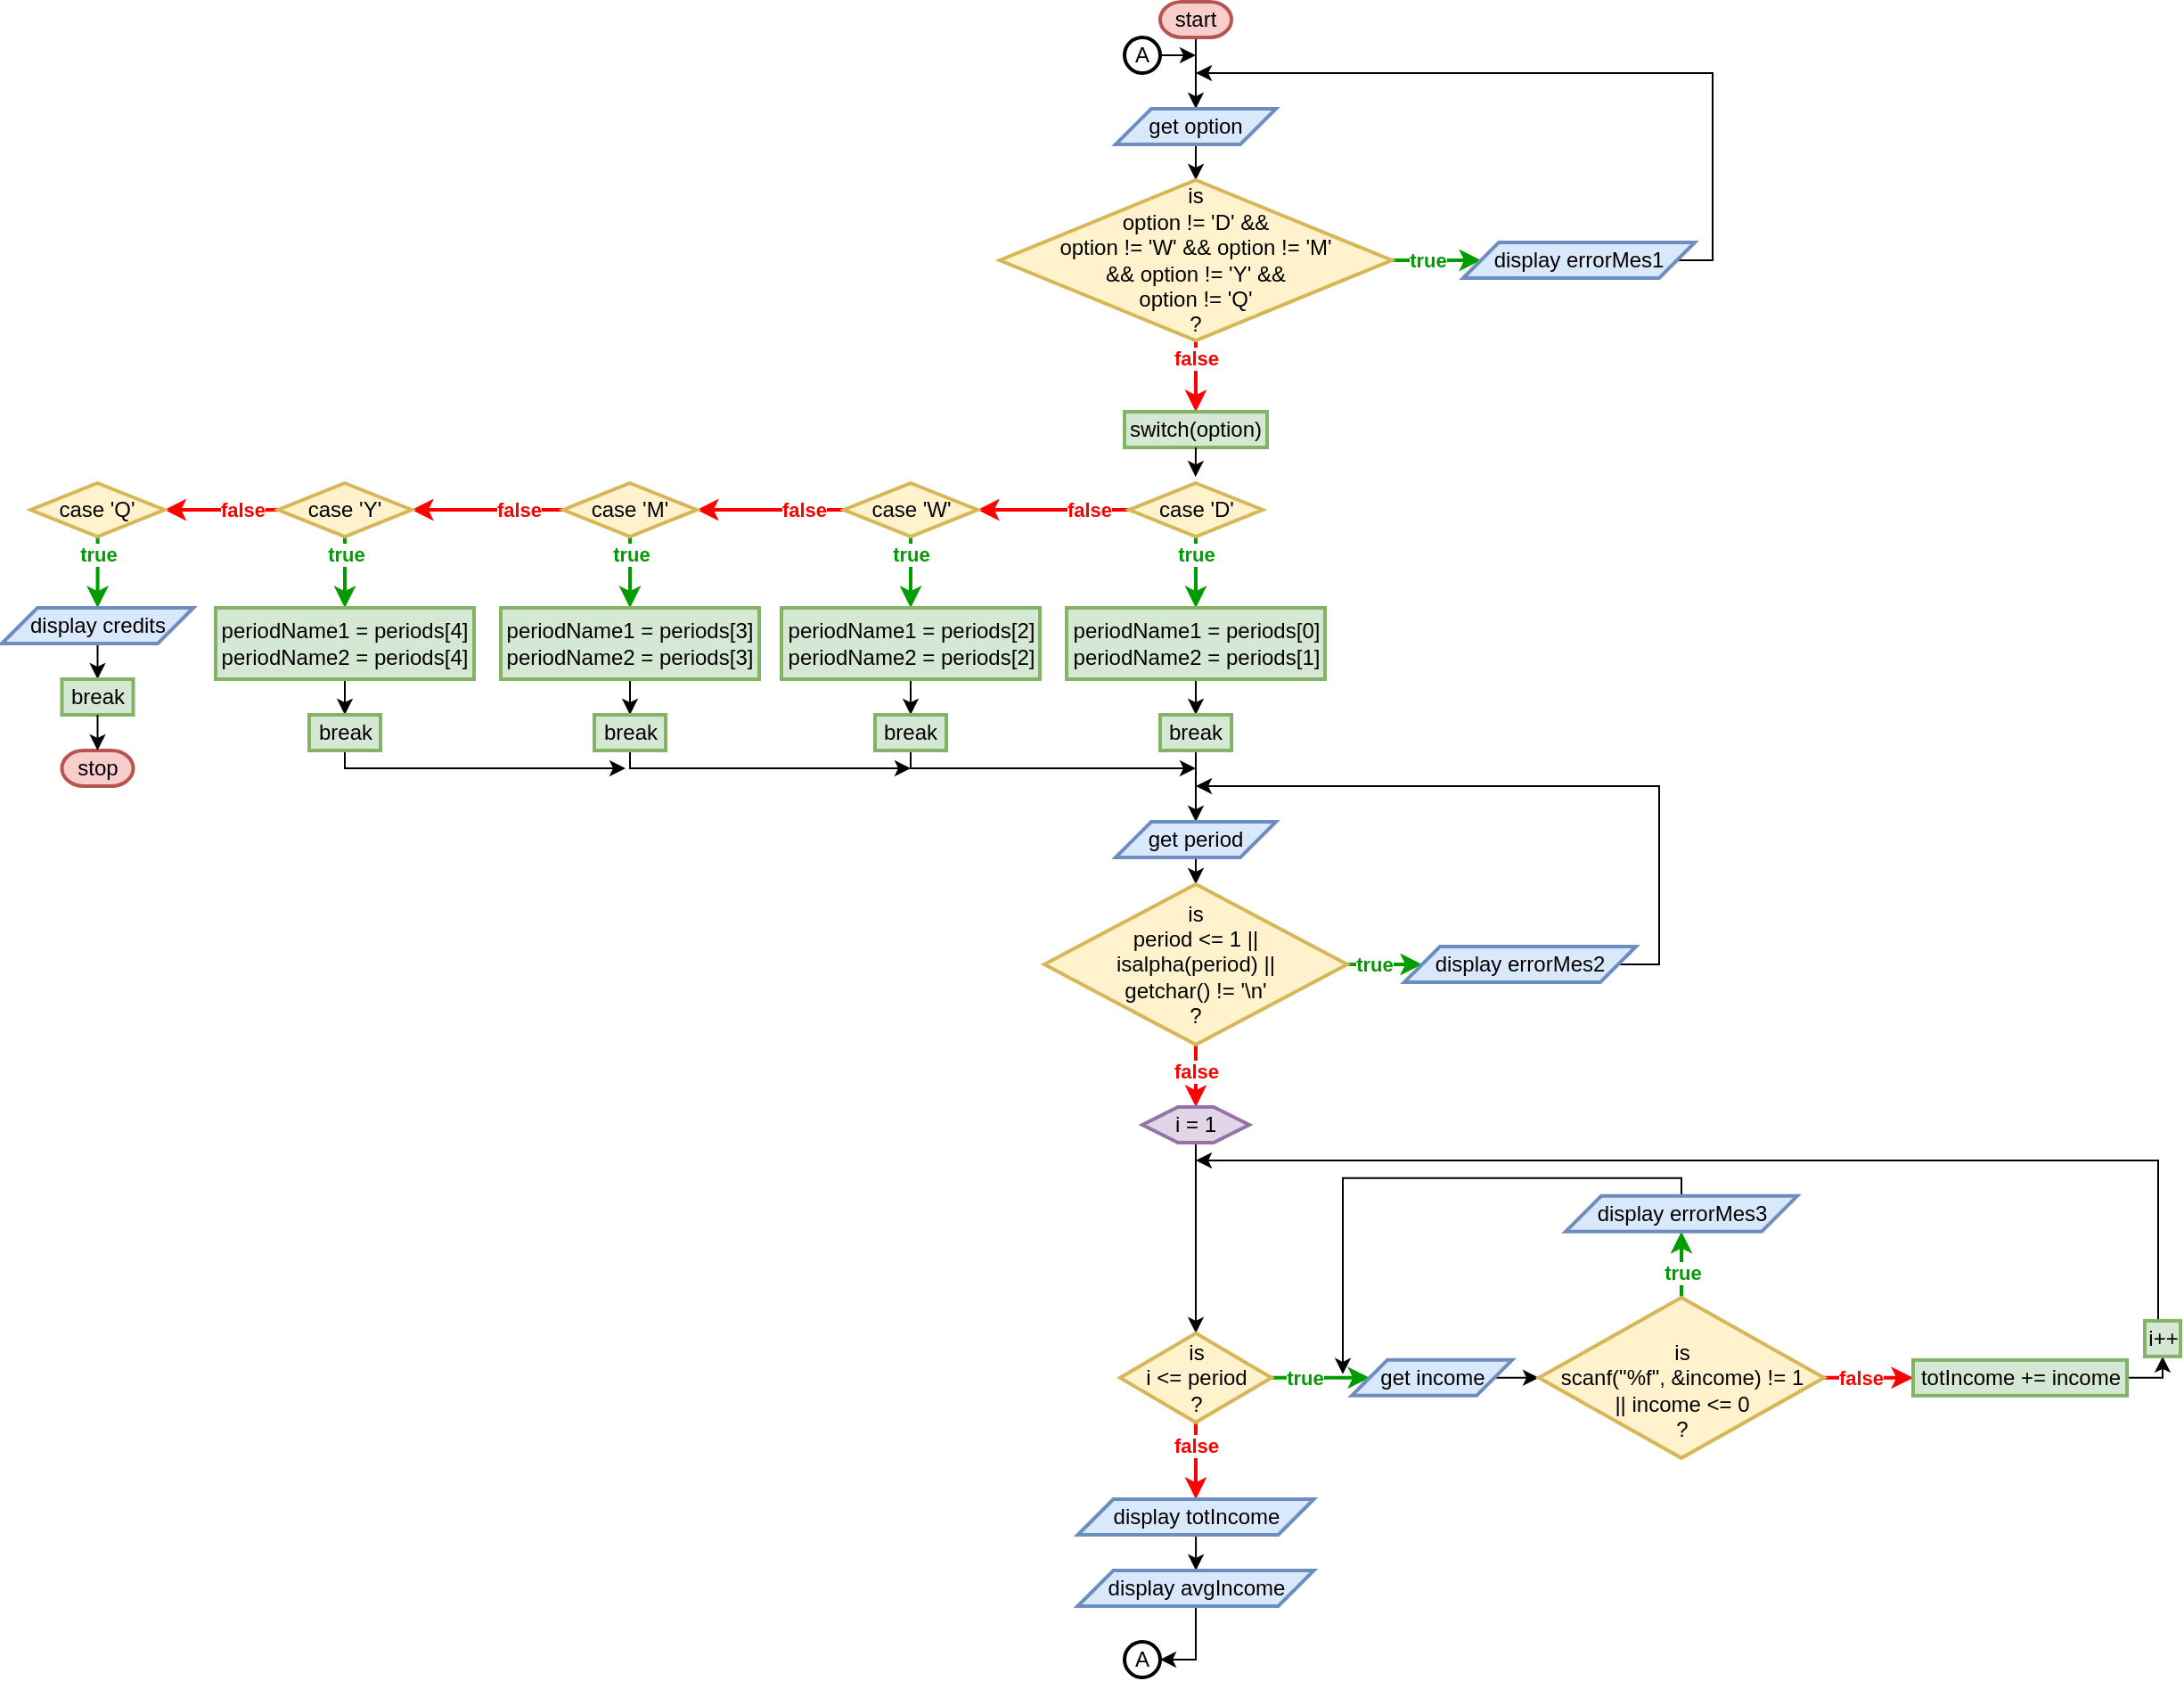 <mxfile version="22.1.7" type="device">
  <diagram id="C5RBs43oDa-KdzZeNtuy" name="Page-1">
    <mxGraphModel dx="3249" dy="942" grid="1" gridSize="10" guides="1" tooltips="1" connect="1" arrows="1" fold="1" page="1" pageScale="1" pageWidth="827" pageHeight="1169" math="0" shadow="0">
      <root>
        <mxCell id="WIyWlLk6GJQsqaUBKTNV-0" />
        <mxCell id="WIyWlLk6GJQsqaUBKTNV-1" parent="WIyWlLk6GJQsqaUBKTNV-0" />
        <mxCell id="bwwct-PBgF6Mu_VAMtFp-4" value="" style="edgeStyle=orthogonalEdgeStyle;rounded=0;orthogonalLoop=1;jettySize=auto;html=1;" parent="WIyWlLk6GJQsqaUBKTNV-1" source="bwwct-PBgF6Mu_VAMtFp-2" edge="1">
          <mxGeometry relative="1" as="geometry">
            <mxPoint y="280" as="targetPoint" />
          </mxGeometry>
        </mxCell>
        <mxCell id="bwwct-PBgF6Mu_VAMtFp-2" value="A" style="strokeWidth=2;html=1;shape=mxgraph.flowchart.start_2;whiteSpace=wrap;" parent="WIyWlLk6GJQsqaUBKTNV-1" vertex="1">
          <mxGeometry x="-40" y="270" width="20" height="20" as="geometry" />
        </mxCell>
        <mxCell id="bwwct-PBgF6Mu_VAMtFp-9" value="" style="edgeStyle=orthogonalEdgeStyle;rounded=0;orthogonalLoop=1;jettySize=auto;html=1;" parent="WIyWlLk6GJQsqaUBKTNV-1" source="bwwct-PBgF6Mu_VAMtFp-5" target="bwwct-PBgF6Mu_VAMtFp-8" edge="1">
          <mxGeometry relative="1" as="geometry" />
        </mxCell>
        <mxCell id="bwwct-PBgF6Mu_VAMtFp-5" value="start" style="strokeWidth=2;html=1;shape=mxgraph.flowchart.terminator;whiteSpace=wrap;fillColor=#f8cecc;strokeColor=#b85450;" parent="WIyWlLk6GJQsqaUBKTNV-1" vertex="1">
          <mxGeometry x="-20" y="250" width="40" height="20" as="geometry" />
        </mxCell>
        <mxCell id="bwwct-PBgF6Mu_VAMtFp-11" value="" style="edgeStyle=orthogonalEdgeStyle;rounded=0;orthogonalLoop=1;jettySize=auto;html=1;" parent="WIyWlLk6GJQsqaUBKTNV-1" source="bwwct-PBgF6Mu_VAMtFp-8" target="bwwct-PBgF6Mu_VAMtFp-10" edge="1">
          <mxGeometry relative="1" as="geometry" />
        </mxCell>
        <mxCell id="bwwct-PBgF6Mu_VAMtFp-8" value="get option" style="shape=parallelogram;perimeter=parallelogramPerimeter;whiteSpace=wrap;html=1;fixedSize=1;strokeWidth=2;fillColor=#dae8fc;strokeColor=#6c8ebf;" parent="WIyWlLk6GJQsqaUBKTNV-1" vertex="1">
          <mxGeometry x="-45" y="310" width="90" height="20" as="geometry" />
        </mxCell>
        <mxCell id="bwwct-PBgF6Mu_VAMtFp-13" value="&lt;font color=&quot;#009c00&quot;&gt;true&lt;/font&gt;" style="edgeStyle=orthogonalEdgeStyle;rounded=0;orthogonalLoop=1;jettySize=auto;html=1;fillColor=#d5e8d4;strokeColor=#009C00;strokeWidth=2;fontStyle=1" parent="WIyWlLk6GJQsqaUBKTNV-1" source="bwwct-PBgF6Mu_VAMtFp-10" target="bwwct-PBgF6Mu_VAMtFp-12" edge="1">
          <mxGeometry x="-0.2" relative="1" as="geometry">
            <mxPoint as="offset" />
          </mxGeometry>
        </mxCell>
        <mxCell id="bwwct-PBgF6Mu_VAMtFp-21" value="&lt;b&gt;&lt;font color=&quot;#ff0000&quot;&gt;false&lt;/font&gt;&lt;/b&gt;" style="edgeStyle=orthogonalEdgeStyle;rounded=0;orthogonalLoop=1;jettySize=auto;html=1;exitX=0.5;exitY=1;exitDx=0;exitDy=0;entryX=0.5;entryY=0;entryDx=0;entryDy=0;strokeColor=#FF0000;strokeWidth=2;" parent="WIyWlLk6GJQsqaUBKTNV-1" source="bwwct-PBgF6Mu_VAMtFp-10" target="bwwct-PBgF6Mu_VAMtFp-20" edge="1">
          <mxGeometry x="-0.5" relative="1" as="geometry">
            <mxPoint as="offset" />
          </mxGeometry>
        </mxCell>
        <mxCell id="bwwct-PBgF6Mu_VAMtFp-10" value="is&lt;br&gt;option != &#39;D&#39; &amp;amp;&amp;amp;&lt;br style=&quot;font-size: 11px;&quot;&gt;option != &#39;W&#39; &amp;amp;&amp;amp; option != &#39;M&#39;&lt;br&gt;&amp;amp;&amp;amp; option != &#39;Y&#39; &amp;amp;&amp;amp;&lt;br&gt;option != &#39;Q&#39;&lt;br&gt;?" style="rhombus;whiteSpace=wrap;html=1;strokeWidth=2;fillColor=#fff2cc;strokeColor=#d6b656;" parent="WIyWlLk6GJQsqaUBKTNV-1" vertex="1">
          <mxGeometry x="-110" y="350" width="220" height="90" as="geometry" />
        </mxCell>
        <mxCell id="bwwct-PBgF6Mu_VAMtFp-17" style="edgeStyle=orthogonalEdgeStyle;rounded=0;orthogonalLoop=1;jettySize=auto;html=1;exitX=1;exitY=0.5;exitDx=0;exitDy=0;" parent="WIyWlLk6GJQsqaUBKTNV-1" source="bwwct-PBgF6Mu_VAMtFp-12" edge="1">
          <mxGeometry relative="1" as="geometry">
            <mxPoint y="290" as="targetPoint" />
            <Array as="points">
              <mxPoint x="290" y="395" />
              <mxPoint x="290" y="290" />
            </Array>
          </mxGeometry>
        </mxCell>
        <mxCell id="bwwct-PBgF6Mu_VAMtFp-12" value="display errorMes1" style="shape=parallelogram;perimeter=parallelogramPerimeter;whiteSpace=wrap;html=1;fixedSize=1;strokeWidth=2;fillColor=#dae8fc;strokeColor=#6c8ebf;" parent="WIyWlLk6GJQsqaUBKTNV-1" vertex="1">
          <mxGeometry x="150" y="385" width="130" height="20" as="geometry" />
        </mxCell>
        <mxCell id="bwwct-PBgF6Mu_VAMtFp-20" value="switch(option)" style="whiteSpace=wrap;html=1;strokeWidth=2;fillColor=#d5e8d4;strokeColor=#82b366;" parent="WIyWlLk6GJQsqaUBKTNV-1" vertex="1">
          <mxGeometry x="-40" y="480" width="80" height="20" as="geometry" />
        </mxCell>
        <mxCell id="bwwct-PBgF6Mu_VAMtFp-61" value="&lt;b&gt;&lt;font color=&quot;#009c00&quot;&gt;true&lt;/font&gt;&lt;/b&gt;" style="edgeStyle=orthogonalEdgeStyle;rounded=0;orthogonalLoop=1;jettySize=auto;html=1;exitX=0.5;exitY=1;exitDx=0;exitDy=0;entryX=0.5;entryY=0;entryDx=0;entryDy=0;strokeWidth=2;strokeColor=#009C00;" parent="WIyWlLk6GJQsqaUBKTNV-1" source="bwwct-PBgF6Mu_VAMtFp-22" target="bwwct-PBgF6Mu_VAMtFp-24" edge="1">
          <mxGeometry x="-0.5" relative="1" as="geometry">
            <mxPoint as="offset" />
          </mxGeometry>
        </mxCell>
        <mxCell id="bwwct-PBgF6Mu_VAMtFp-62" value="&lt;b&gt;&lt;font color=&quot;#ff0000&quot;&gt;false&lt;/font&gt;&lt;/b&gt;" style="edgeStyle=orthogonalEdgeStyle;rounded=0;orthogonalLoop=1;jettySize=auto;html=1;exitX=0;exitY=0.5;exitDx=0;exitDy=0;entryX=1;entryY=0.5;entryDx=0;entryDy=0;strokeWidth=2;strokeColor=#FF0000;" parent="WIyWlLk6GJQsqaUBKTNV-1" source="bwwct-PBgF6Mu_VAMtFp-22" target="bwwct-PBgF6Mu_VAMtFp-53" edge="1">
          <mxGeometry x="-0.471" relative="1" as="geometry">
            <mxPoint as="offset" />
          </mxGeometry>
        </mxCell>
        <mxCell id="bwwct-PBgF6Mu_VAMtFp-22" value="case &#39;D&#39;" style="rhombus;whiteSpace=wrap;html=1;strokeWidth=2;fillColor=#fff2cc;strokeColor=#d6b656;" parent="WIyWlLk6GJQsqaUBKTNV-1" vertex="1">
          <mxGeometry x="-37.5" y="520" width="75" height="30" as="geometry" />
        </mxCell>
        <mxCell id="bwwct-PBgF6Mu_VAMtFp-29" value="" style="edgeStyle=orthogonalEdgeStyle;rounded=0;orthogonalLoop=1;jettySize=auto;html=1;" parent="WIyWlLk6GJQsqaUBKTNV-1" source="bwwct-PBgF6Mu_VAMtFp-24" target="bwwct-PBgF6Mu_VAMtFp-28" edge="1">
          <mxGeometry relative="1" as="geometry" />
        </mxCell>
        <mxCell id="bwwct-PBgF6Mu_VAMtFp-24" value="periodName1 = periods[0]&lt;br&gt;periodName2 = periods[1]" style="whiteSpace=wrap;html=1;strokeWidth=2;fillColor=#d5e8d4;strokeColor=#82b366;" parent="WIyWlLk6GJQsqaUBKTNV-1" vertex="1">
          <mxGeometry x="-72.5" y="590" width="145" height="40" as="geometry" />
        </mxCell>
        <mxCell id="bwwct-PBgF6Mu_VAMtFp-135" style="edgeStyle=orthogonalEdgeStyle;rounded=0;orthogonalLoop=1;jettySize=auto;html=1;exitX=0.5;exitY=1;exitDx=0;exitDy=0;entryX=0.5;entryY=0;entryDx=0;entryDy=0;" parent="WIyWlLk6GJQsqaUBKTNV-1" source="bwwct-PBgF6Mu_VAMtFp-28" target="bJJAs-qii2yfyXWlFx9c-7" edge="1">
          <mxGeometry relative="1" as="geometry">
            <mxPoint y="870" as="targetPoint" />
          </mxGeometry>
        </mxCell>
        <mxCell id="bwwct-PBgF6Mu_VAMtFp-28" value="break" style="whiteSpace=wrap;html=1;strokeWidth=2;fillColor=#d5e8d4;strokeColor=#82b366;" parent="WIyWlLk6GJQsqaUBKTNV-1" vertex="1">
          <mxGeometry x="-20" y="650" width="40" height="20" as="geometry" />
        </mxCell>
        <mxCell id="bwwct-PBgF6Mu_VAMtFp-63" value="&lt;b&gt;&lt;font color=&quot;#009c00&quot;&gt;true&lt;/font&gt;&lt;/b&gt;" style="edgeStyle=orthogonalEdgeStyle;rounded=0;orthogonalLoop=1;jettySize=auto;html=1;exitX=0.5;exitY=1;exitDx=0;exitDy=0;entryX=0.5;entryY=0;entryDx=0;entryDy=0;strokeWidth=2;strokeColor=#009C00;" parent="WIyWlLk6GJQsqaUBKTNV-1" source="bwwct-PBgF6Mu_VAMtFp-53" target="bwwct-PBgF6Mu_VAMtFp-56" edge="1">
          <mxGeometry x="-0.5" relative="1" as="geometry">
            <mxPoint as="offset" />
          </mxGeometry>
        </mxCell>
        <mxCell id="bwwct-PBgF6Mu_VAMtFp-80" value="&lt;b&gt;&lt;font color=&quot;#ff0000&quot;&gt;false&lt;/font&gt;&lt;/b&gt;" style="edgeStyle=orthogonalEdgeStyle;rounded=0;orthogonalLoop=1;jettySize=auto;html=1;exitX=0;exitY=0.5;exitDx=0;exitDy=0;entryX=1;entryY=0.5;entryDx=0;entryDy=0;strokeWidth=2;strokeColor=#FF0000;" parent="WIyWlLk6GJQsqaUBKTNV-1" source="bwwct-PBgF6Mu_VAMtFp-53" target="bwwct-PBgF6Mu_VAMtFp-66" edge="1">
          <mxGeometry x="-0.455" relative="1" as="geometry">
            <mxPoint as="offset" />
          </mxGeometry>
        </mxCell>
        <mxCell id="bwwct-PBgF6Mu_VAMtFp-53" value="case &#39;W&#39;" style="rhombus;whiteSpace=wrap;html=1;strokeWidth=2;fillColor=#fff2cc;strokeColor=#d6b656;" parent="WIyWlLk6GJQsqaUBKTNV-1" vertex="1">
          <mxGeometry x="-197.5" y="520" width="75" height="30" as="geometry" />
        </mxCell>
        <mxCell id="bwwct-PBgF6Mu_VAMtFp-64" style="edgeStyle=orthogonalEdgeStyle;rounded=0;orthogonalLoop=1;jettySize=auto;html=1;exitX=0.5;exitY=1;exitDx=0;exitDy=0;entryX=0.5;entryY=0;entryDx=0;entryDy=0;" parent="WIyWlLk6GJQsqaUBKTNV-1" source="bwwct-PBgF6Mu_VAMtFp-56" target="bwwct-PBgF6Mu_VAMtFp-59" edge="1">
          <mxGeometry relative="1" as="geometry" />
        </mxCell>
        <mxCell id="bwwct-PBgF6Mu_VAMtFp-56" value="periodName1 = periods[2]&lt;br style=&quot;border-color: var(--border-color);&quot;&gt;periodName2 = periods[2]" style="whiteSpace=wrap;html=1;strokeWidth=2;fillColor=#d5e8d4;strokeColor=#82b366;" parent="WIyWlLk6GJQsqaUBKTNV-1" vertex="1">
          <mxGeometry x="-232.5" y="590" width="145" height="40" as="geometry" />
        </mxCell>
        <mxCell id="bwwct-PBgF6Mu_VAMtFp-87" style="edgeStyle=orthogonalEdgeStyle;rounded=0;orthogonalLoop=1;jettySize=auto;html=1;exitX=0.5;exitY=1;exitDx=0;exitDy=0;" parent="WIyWlLk6GJQsqaUBKTNV-1" source="bwwct-PBgF6Mu_VAMtFp-59" edge="1">
          <mxGeometry relative="1" as="geometry">
            <mxPoint y="680" as="targetPoint" />
            <Array as="points">
              <mxPoint x="-160" y="680" />
            </Array>
          </mxGeometry>
        </mxCell>
        <mxCell id="bwwct-PBgF6Mu_VAMtFp-59" value="break" style="whiteSpace=wrap;html=1;strokeWidth=2;fillColor=#d5e8d4;strokeColor=#82b366;" parent="WIyWlLk6GJQsqaUBKTNV-1" vertex="1">
          <mxGeometry x="-180" y="650" width="40" height="20" as="geometry" />
        </mxCell>
        <mxCell id="bwwct-PBgF6Mu_VAMtFp-65" value="&lt;b&gt;&lt;font color=&quot;#009c00&quot;&gt;true&lt;/font&gt;&lt;/b&gt;" style="edgeStyle=orthogonalEdgeStyle;rounded=0;orthogonalLoop=1;jettySize=auto;html=1;exitX=0.5;exitY=1;exitDx=0;exitDy=0;entryX=0.5;entryY=0;entryDx=0;entryDy=0;strokeWidth=2;strokeColor=#009C00;" parent="WIyWlLk6GJQsqaUBKTNV-1" source="bwwct-PBgF6Mu_VAMtFp-66" target="bwwct-PBgF6Mu_VAMtFp-68" edge="1">
          <mxGeometry x="-0.5" relative="1" as="geometry">
            <mxPoint as="offset" />
          </mxGeometry>
        </mxCell>
        <mxCell id="bwwct-PBgF6Mu_VAMtFp-81" value="&lt;b&gt;&lt;font color=&quot;#ff0000&quot;&gt;false&lt;/font&gt;&lt;/b&gt;" style="edgeStyle=orthogonalEdgeStyle;rounded=0;orthogonalLoop=1;jettySize=auto;html=1;exitX=0;exitY=0.5;exitDx=0;exitDy=0;entryX=1;entryY=0.5;entryDx=0;entryDy=0;strokeWidth=2;strokeColor=#FF0000;" parent="WIyWlLk6GJQsqaUBKTNV-1" source="bwwct-PBgF6Mu_VAMtFp-66" target="bwwct-PBgF6Mu_VAMtFp-71" edge="1">
          <mxGeometry x="-0.412" relative="1" as="geometry">
            <mxPoint as="offset" />
          </mxGeometry>
        </mxCell>
        <mxCell id="bwwct-PBgF6Mu_VAMtFp-66" value="case &#39;M&#39;" style="rhombus;whiteSpace=wrap;html=1;strokeWidth=2;fillColor=#fff2cc;strokeColor=#d6b656;" parent="WIyWlLk6GJQsqaUBKTNV-1" vertex="1">
          <mxGeometry x="-355" y="520" width="75" height="30" as="geometry" />
        </mxCell>
        <mxCell id="bwwct-PBgF6Mu_VAMtFp-67" style="edgeStyle=orthogonalEdgeStyle;rounded=0;orthogonalLoop=1;jettySize=auto;html=1;exitX=0.5;exitY=1;exitDx=0;exitDy=0;entryX=0.5;entryY=0;entryDx=0;entryDy=0;" parent="WIyWlLk6GJQsqaUBKTNV-1" source="bwwct-PBgF6Mu_VAMtFp-68" target="bwwct-PBgF6Mu_VAMtFp-69" edge="1">
          <mxGeometry relative="1" as="geometry" />
        </mxCell>
        <mxCell id="bwwct-PBgF6Mu_VAMtFp-68" value="periodName1 = periods[3]&lt;br style=&quot;border-color: var(--border-color);&quot;&gt;periodName2 = periods[3]" style="whiteSpace=wrap;html=1;strokeWidth=2;fillColor=#d5e8d4;strokeColor=#82b366;" parent="WIyWlLk6GJQsqaUBKTNV-1" vertex="1">
          <mxGeometry x="-390" y="590" width="145" height="40" as="geometry" />
        </mxCell>
        <mxCell id="bwwct-PBgF6Mu_VAMtFp-88" style="edgeStyle=orthogonalEdgeStyle;rounded=0;orthogonalLoop=1;jettySize=auto;html=1;exitX=0.5;exitY=1;exitDx=0;exitDy=0;" parent="WIyWlLk6GJQsqaUBKTNV-1" source="bwwct-PBgF6Mu_VAMtFp-69" edge="1">
          <mxGeometry relative="1" as="geometry">
            <mxPoint x="-160" y="680" as="targetPoint" />
            <Array as="points">
              <mxPoint x="-317" y="680" />
            </Array>
          </mxGeometry>
        </mxCell>
        <mxCell id="bwwct-PBgF6Mu_VAMtFp-69" value="break" style="whiteSpace=wrap;html=1;strokeWidth=2;fillColor=#d5e8d4;strokeColor=#82b366;" parent="WIyWlLk6GJQsqaUBKTNV-1" vertex="1">
          <mxGeometry x="-337.5" y="650" width="40" height="20" as="geometry" />
        </mxCell>
        <mxCell id="bwwct-PBgF6Mu_VAMtFp-70" value="&lt;b&gt;&lt;font color=&quot;#009c00&quot;&gt;true&lt;/font&gt;&lt;/b&gt;" style="edgeStyle=orthogonalEdgeStyle;rounded=0;orthogonalLoop=1;jettySize=auto;html=1;exitX=0.5;exitY=1;exitDx=0;exitDy=0;entryX=0.5;entryY=0;entryDx=0;entryDy=0;strokeWidth=2;strokeColor=#009C00;" parent="WIyWlLk6GJQsqaUBKTNV-1" source="bwwct-PBgF6Mu_VAMtFp-71" target="bwwct-PBgF6Mu_VAMtFp-73" edge="1">
          <mxGeometry x="-0.5" relative="1" as="geometry">
            <mxPoint as="offset" />
          </mxGeometry>
        </mxCell>
        <mxCell id="bwwct-PBgF6Mu_VAMtFp-82" value="&lt;b&gt;&lt;font color=&quot;#ff0000&quot;&gt;false&lt;/font&gt;&lt;/b&gt;" style="edgeStyle=orthogonalEdgeStyle;rounded=0;orthogonalLoop=1;jettySize=auto;html=1;exitX=0;exitY=0.5;exitDx=0;exitDy=0;entryX=1;entryY=0.5;entryDx=0;entryDy=0;strokeWidth=2;strokeColor=#FF0000;" parent="WIyWlLk6GJQsqaUBKTNV-1" source="bwwct-PBgF6Mu_VAMtFp-71" target="bwwct-PBgF6Mu_VAMtFp-76" edge="1">
          <mxGeometry x="-0.375" relative="1" as="geometry">
            <mxPoint as="offset" />
          </mxGeometry>
        </mxCell>
        <mxCell id="bwwct-PBgF6Mu_VAMtFp-71" value="case &#39;Y&#39;" style="rhombus;whiteSpace=wrap;html=1;strokeWidth=2;fillColor=#fff2cc;strokeColor=#d6b656;" parent="WIyWlLk6GJQsqaUBKTNV-1" vertex="1">
          <mxGeometry x="-515" y="520" width="75" height="30" as="geometry" />
        </mxCell>
        <mxCell id="bwwct-PBgF6Mu_VAMtFp-72" style="edgeStyle=orthogonalEdgeStyle;rounded=0;orthogonalLoop=1;jettySize=auto;html=1;exitX=0.5;exitY=1;exitDx=0;exitDy=0;entryX=0.5;entryY=0;entryDx=0;entryDy=0;" parent="WIyWlLk6GJQsqaUBKTNV-1" source="bwwct-PBgF6Mu_VAMtFp-73" target="bwwct-PBgF6Mu_VAMtFp-74" edge="1">
          <mxGeometry relative="1" as="geometry" />
        </mxCell>
        <mxCell id="bwwct-PBgF6Mu_VAMtFp-73" value="periodName1 = periods[4]&lt;br style=&quot;border-color: var(--border-color);&quot;&gt;periodName2 = periods[4]" style="whiteSpace=wrap;html=1;strokeWidth=2;fillColor=#d5e8d4;strokeColor=#82b366;" parent="WIyWlLk6GJQsqaUBKTNV-1" vertex="1">
          <mxGeometry x="-550" y="590" width="145" height="40" as="geometry" />
        </mxCell>
        <mxCell id="bwwct-PBgF6Mu_VAMtFp-89" style="edgeStyle=orthogonalEdgeStyle;rounded=0;orthogonalLoop=1;jettySize=auto;html=1;exitX=0.5;exitY=1;exitDx=0;exitDy=0;" parent="WIyWlLk6GJQsqaUBKTNV-1" source="bwwct-PBgF6Mu_VAMtFp-74" edge="1">
          <mxGeometry relative="1" as="geometry">
            <mxPoint x="-320" y="680" as="targetPoint" />
            <Array as="points">
              <mxPoint x="-477" y="680" />
            </Array>
          </mxGeometry>
        </mxCell>
        <mxCell id="bwwct-PBgF6Mu_VAMtFp-74" value="break" style="whiteSpace=wrap;html=1;strokeWidth=2;fillColor=#d5e8d4;strokeColor=#82b366;" parent="WIyWlLk6GJQsqaUBKTNV-1" vertex="1">
          <mxGeometry x="-497.5" y="650" width="40" height="20" as="geometry" />
        </mxCell>
        <mxCell id="bwwct-PBgF6Mu_VAMtFp-93" value="&lt;b&gt;&lt;font color=&quot;#009c00&quot;&gt;true&lt;/font&gt;&lt;/b&gt;" style="edgeStyle=orthogonalEdgeStyle;rounded=0;orthogonalLoop=1;jettySize=auto;html=1;strokeWidth=2;strokeColor=#009C00;" parent="WIyWlLk6GJQsqaUBKTNV-1" source="bwwct-PBgF6Mu_VAMtFp-76" target="bwwct-PBgF6Mu_VAMtFp-92" edge="1">
          <mxGeometry x="-0.5" relative="1" as="geometry">
            <mxPoint as="offset" />
          </mxGeometry>
        </mxCell>
        <mxCell id="bwwct-PBgF6Mu_VAMtFp-76" value="case &#39;Q&#39;" style="rhombus;whiteSpace=wrap;html=1;strokeWidth=2;fillColor=#fff2cc;strokeColor=#d6b656;" parent="WIyWlLk6GJQsqaUBKTNV-1" vertex="1">
          <mxGeometry x="-653.75" y="520" width="75" height="30" as="geometry" />
        </mxCell>
        <mxCell id="bwwct-PBgF6Mu_VAMtFp-136" style="edgeStyle=orthogonalEdgeStyle;rounded=0;orthogonalLoop=1;jettySize=auto;html=1;exitX=0.5;exitY=1;exitDx=0;exitDy=0;entryX=0.5;entryY=0;entryDx=0;entryDy=0;" parent="WIyWlLk6GJQsqaUBKTNV-1" source="bJJAs-qii2yfyXWlFx9c-7" target="bwwct-PBgF6Mu_VAMtFp-98" edge="1">
          <mxGeometry relative="1" as="geometry">
            <mxPoint x="5" y="760" as="sourcePoint" />
          </mxGeometry>
        </mxCell>
        <mxCell id="bwwct-PBgF6Mu_VAMtFp-95" value="" style="edgeStyle=orthogonalEdgeStyle;rounded=0;orthogonalLoop=1;jettySize=auto;html=1;" parent="WIyWlLk6GJQsqaUBKTNV-1" source="bwwct-PBgF6Mu_VAMtFp-92" target="bwwct-PBgF6Mu_VAMtFp-94" edge="1">
          <mxGeometry relative="1" as="geometry" />
        </mxCell>
        <mxCell id="bwwct-PBgF6Mu_VAMtFp-92" value="display credits" style="shape=parallelogram;perimeter=parallelogramPerimeter;whiteSpace=wrap;html=1;fixedSize=1;strokeWidth=2;fillColor=#dae8fc;strokeColor=#6c8ebf;" parent="WIyWlLk6GJQsqaUBKTNV-1" vertex="1">
          <mxGeometry x="-670" y="590" width="107.5" height="20" as="geometry" />
        </mxCell>
        <mxCell id="bwwct-PBgF6Mu_VAMtFp-94" value="break" style="whiteSpace=wrap;html=1;strokeWidth=2;fillColor=#d5e8d4;strokeColor=#82b366;" parent="WIyWlLk6GJQsqaUBKTNV-1" vertex="1">
          <mxGeometry x="-636.25" y="630" width="40" height="20" as="geometry" />
        </mxCell>
        <mxCell id="bwwct-PBgF6Mu_VAMtFp-96" value="stop" style="strokeWidth=2;html=1;shape=mxgraph.flowchart.terminator;whiteSpace=wrap;fillColor=#f8cecc;strokeColor=#b85450;" parent="WIyWlLk6GJQsqaUBKTNV-1" vertex="1">
          <mxGeometry x="-636.25" y="670" width="40" height="20" as="geometry" />
        </mxCell>
        <mxCell id="bwwct-PBgF6Mu_VAMtFp-138" value="&lt;font color=&quot;#009c00&quot;&gt;&lt;b&gt;true&lt;/b&gt;&lt;/font&gt;" style="edgeStyle=orthogonalEdgeStyle;rounded=0;orthogonalLoop=1;jettySize=auto;html=1;exitX=1;exitY=0.5;exitDx=0;exitDy=0;entryX=0;entryY=0.5;entryDx=0;entryDy=0;strokeWidth=2;strokeColor=#009C00;" parent="WIyWlLk6GJQsqaUBKTNV-1" source="bwwct-PBgF6Mu_VAMtFp-98" target="bwwct-PBgF6Mu_VAMtFp-100" edge="1">
          <mxGeometry x="-0.13" relative="1" as="geometry">
            <mxPoint as="offset" />
          </mxGeometry>
        </mxCell>
        <mxCell id="bwwct-PBgF6Mu_VAMtFp-140" value="&lt;b&gt;&lt;font color=&quot;#ff0000&quot;&gt;false&lt;/font&gt;&lt;/b&gt;" style="edgeStyle=orthogonalEdgeStyle;rounded=0;orthogonalLoop=1;jettySize=auto;html=1;exitX=0.5;exitY=1;exitDx=0;exitDy=0;entryX=0.5;entryY=0;entryDx=0;entryDy=0;strokeWidth=2;strokeColor=#FF0000;" parent="WIyWlLk6GJQsqaUBKTNV-1" source="bwwct-PBgF6Mu_VAMtFp-98" target="bwwct-PBgF6Mu_VAMtFp-103" edge="1">
          <mxGeometry x="-0.143" relative="1" as="geometry">
            <mxPoint as="offset" />
          </mxGeometry>
        </mxCell>
        <mxCell id="bwwct-PBgF6Mu_VAMtFp-98" value="is&lt;br&gt;period &amp;lt;= 1 || &lt;br&gt;isalpha(period) ||&lt;br&gt;getchar() != &#39;\n&#39;&lt;br&gt;?" style="rhombus;whiteSpace=wrap;html=1;strokeWidth=2;fillColor=#fff2cc;strokeColor=#d6b656;" parent="WIyWlLk6GJQsqaUBKTNV-1" vertex="1">
          <mxGeometry x="-85" y="745" width="170" height="90" as="geometry" />
        </mxCell>
        <mxCell id="bwwct-PBgF6Mu_VAMtFp-139" style="edgeStyle=orthogonalEdgeStyle;rounded=0;orthogonalLoop=1;jettySize=auto;html=1;exitX=1;exitY=0.5;exitDx=0;exitDy=0;" parent="WIyWlLk6GJQsqaUBKTNV-1" source="bwwct-PBgF6Mu_VAMtFp-100" edge="1">
          <mxGeometry relative="1" as="geometry">
            <mxPoint y="690" as="targetPoint" />
            <Array as="points">
              <mxPoint x="260" y="790" />
              <mxPoint x="260" y="690" />
            </Array>
          </mxGeometry>
        </mxCell>
        <mxCell id="bwwct-PBgF6Mu_VAMtFp-100" value="display errorMes2" style="shape=parallelogram;perimeter=parallelogramPerimeter;whiteSpace=wrap;html=1;fixedSize=1;strokeWidth=2;fillColor=#dae8fc;strokeColor=#6c8ebf;" parent="WIyWlLk6GJQsqaUBKTNV-1" vertex="1">
          <mxGeometry x="117" y="780" width="130" height="20" as="geometry" />
        </mxCell>
        <mxCell id="bwwct-PBgF6Mu_VAMtFp-106" value="" style="edgeStyle=orthogonalEdgeStyle;rounded=0;orthogonalLoop=1;jettySize=auto;html=1;entryX=0.5;entryY=0;entryDx=0;entryDy=0;exitX=0.5;exitY=1;exitDx=0;exitDy=0;" parent="WIyWlLk6GJQsqaUBKTNV-1" source="bwwct-PBgF6Mu_VAMtFp-103" target="bwwct-PBgF6Mu_VAMtFp-105" edge="1">
          <mxGeometry relative="1" as="geometry">
            <mxPoint x="190" y="1262" as="targetPoint" />
          </mxGeometry>
        </mxCell>
        <mxCell id="bwwct-PBgF6Mu_VAMtFp-103" value="i = 1" style="shape=hexagon;perimeter=hexagonPerimeter2;whiteSpace=wrap;html=1;fixedSize=1;strokeWidth=2;fillColor=#e1d5e7;strokeColor=#9673a6;" parent="WIyWlLk6GJQsqaUBKTNV-1" vertex="1">
          <mxGeometry x="-30" y="870" width="60" height="20" as="geometry" />
        </mxCell>
        <mxCell id="bwwct-PBgF6Mu_VAMtFp-126" value="&lt;b&gt;&lt;font color=&quot;#ff0000&quot;&gt;false&lt;/font&gt;&lt;/b&gt;" style="edgeStyle=orthogonalEdgeStyle;rounded=0;orthogonalLoop=1;jettySize=auto;html=1;strokeWidth=2;strokeColor=#FF0000;entryX=0.5;entryY=0;entryDx=0;entryDy=0;" parent="WIyWlLk6GJQsqaUBKTNV-1" source="bwwct-PBgF6Mu_VAMtFp-105" target="bwwct-PBgF6Mu_VAMtFp-125" edge="1">
          <mxGeometry x="-0.393" relative="1" as="geometry">
            <mxPoint x="2.5" y="1091.92" as="targetPoint" />
            <mxPoint as="offset" />
          </mxGeometry>
        </mxCell>
        <mxCell id="bwwct-PBgF6Mu_VAMtFp-153" value="&lt;b&gt;&lt;font color=&quot;#009c00&quot;&gt;true&lt;/font&gt;&lt;/b&gt;" style="edgeStyle=orthogonalEdgeStyle;rounded=0;orthogonalLoop=1;jettySize=auto;html=1;exitX=1;exitY=0.5;exitDx=0;exitDy=0;entryX=0;entryY=0.5;entryDx=0;entryDy=0;strokeWidth=2;strokeColor=#009C00;" parent="WIyWlLk6GJQsqaUBKTNV-1" source="bwwct-PBgF6Mu_VAMtFp-105" target="bJJAs-qii2yfyXWlFx9c-10" edge="1">
          <mxGeometry x="-0.333" relative="1" as="geometry">
            <mxPoint x="129.5" y="1021.92" as="targetPoint" />
            <mxPoint as="offset" />
          </mxGeometry>
        </mxCell>
        <mxCell id="bwwct-PBgF6Mu_VAMtFp-105" value="is&lt;br&gt;i &amp;lt;= period&lt;br&gt;?" style="rhombus;whiteSpace=wrap;html=1;strokeWidth=2;fillColor=#fff2cc;strokeColor=#d6b656;" parent="WIyWlLk6GJQsqaUBKTNV-1" vertex="1">
          <mxGeometry x="-42.5" y="996.92" width="85" height="50" as="geometry" />
        </mxCell>
        <mxCell id="bwwct-PBgF6Mu_VAMtFp-154" style="edgeStyle=orthogonalEdgeStyle;rounded=0;orthogonalLoop=1;jettySize=auto;html=1;exitX=1;exitY=0.5;exitDx=0;exitDy=0;entryX=0;entryY=0.5;entryDx=0;entryDy=0;" parent="WIyWlLk6GJQsqaUBKTNV-1" source="bJJAs-qii2yfyXWlFx9c-10" target="bwwct-PBgF6Mu_VAMtFp-113" edge="1">
          <mxGeometry relative="1" as="geometry">
            <mxPoint x="249.5" y="1021.92" as="sourcePoint" />
          </mxGeometry>
        </mxCell>
        <mxCell id="bwwct-PBgF6Mu_VAMtFp-155" value="&lt;b&gt;&lt;font color=&quot;#009c00&quot;&gt;true&lt;/font&gt;&lt;/b&gt;" style="edgeStyle=orthogonalEdgeStyle;rounded=0;orthogonalLoop=1;jettySize=auto;html=1;exitX=0.5;exitY=0;exitDx=0;exitDy=0;entryX=0.5;entryY=1;entryDx=0;entryDy=0;strokeWidth=2;strokeColor=#009C00;" parent="WIyWlLk6GJQsqaUBKTNV-1" source="bwwct-PBgF6Mu_VAMtFp-113" target="bwwct-PBgF6Mu_VAMtFp-115" edge="1">
          <mxGeometry x="-0.277" relative="1" as="geometry">
            <mxPoint as="offset" />
          </mxGeometry>
        </mxCell>
        <mxCell id="bwwct-PBgF6Mu_VAMtFp-157" value="&lt;b&gt;&lt;font color=&quot;#ff0000&quot;&gt;false&lt;/font&gt;&lt;/b&gt;" style="edgeStyle=orthogonalEdgeStyle;rounded=0;orthogonalLoop=1;jettySize=auto;html=1;exitX=1;exitY=0.5;exitDx=0;exitDy=0;entryX=0;entryY=0.5;entryDx=0;entryDy=0;strokeWidth=2;strokeColor=#FF0000;" parent="WIyWlLk6GJQsqaUBKTNV-1" source="bwwct-PBgF6Mu_VAMtFp-113" target="bwwct-PBgF6Mu_VAMtFp-118" edge="1">
          <mxGeometry x="-0.2" relative="1" as="geometry">
            <mxPoint as="offset" />
          </mxGeometry>
        </mxCell>
        <mxCell id="bwwct-PBgF6Mu_VAMtFp-113" value="&lt;br&gt;is&lt;br&gt;scanf(&quot;%f&quot;, &amp;amp;income) != 1&lt;br&gt;|| income &amp;lt;= 0&lt;br&gt;?" style="rhombus;whiteSpace=wrap;html=1;strokeWidth=2;fillColor=#fff2cc;strokeColor=#d6b656;" parent="WIyWlLk6GJQsqaUBKTNV-1" vertex="1">
          <mxGeometry x="192.5" y="976.92" width="160" height="90" as="geometry" />
        </mxCell>
        <mxCell id="bwwct-PBgF6Mu_VAMtFp-156" style="edgeStyle=orthogonalEdgeStyle;rounded=0;orthogonalLoop=1;jettySize=auto;html=1;exitX=0.5;exitY=0;exitDx=0;exitDy=0;" parent="WIyWlLk6GJQsqaUBKTNV-1" source="bwwct-PBgF6Mu_VAMtFp-115" edge="1">
          <mxGeometry relative="1" as="geometry">
            <mxPoint x="82.5" y="1019.92" as="targetPoint" />
            <Array as="points">
              <mxPoint x="272.5" y="909.92" />
              <mxPoint x="82.5" y="909.92" />
            </Array>
            <mxPoint x="399.5" y="886.92" as="sourcePoint" />
          </mxGeometry>
        </mxCell>
        <mxCell id="bwwct-PBgF6Mu_VAMtFp-115" value="display errorMes3" style="shape=parallelogram;perimeter=parallelogramPerimeter;whiteSpace=wrap;html=1;fixedSize=1;strokeWidth=2;fillColor=#dae8fc;strokeColor=#6c8ebf;" parent="WIyWlLk6GJQsqaUBKTNV-1" vertex="1">
          <mxGeometry x="207.5" y="919.92" width="130" height="20" as="geometry" />
        </mxCell>
        <mxCell id="bwwct-PBgF6Mu_VAMtFp-158" style="edgeStyle=orthogonalEdgeStyle;rounded=0;orthogonalLoop=1;jettySize=auto;html=1;exitX=1;exitY=0.5;exitDx=0;exitDy=0;entryX=0.5;entryY=1;entryDx=0;entryDy=0;" parent="WIyWlLk6GJQsqaUBKTNV-1" source="bwwct-PBgF6Mu_VAMtFp-118" target="bwwct-PBgF6Mu_VAMtFp-120" edge="1">
          <mxGeometry relative="1" as="geometry" />
        </mxCell>
        <mxCell id="bwwct-PBgF6Mu_VAMtFp-118" value="totIncome += income" style="whiteSpace=wrap;html=1;strokeWidth=2;fillColor=#d5e8d4;strokeColor=#82b366;" parent="WIyWlLk6GJQsqaUBKTNV-1" vertex="1">
          <mxGeometry x="402.5" y="1011.92" width="120" height="20" as="geometry" />
        </mxCell>
        <mxCell id="bwwct-PBgF6Mu_VAMtFp-160" style="edgeStyle=orthogonalEdgeStyle;rounded=0;orthogonalLoop=1;jettySize=auto;html=1;exitX=0.5;exitY=0;exitDx=0;exitDy=0;" parent="WIyWlLk6GJQsqaUBKTNV-1" edge="1" source="bwwct-PBgF6Mu_VAMtFp-120">
          <mxGeometry relative="1" as="geometry">
            <mxPoint y="900" as="targetPoint" />
            <mxPoint x="650" y="1230" as="sourcePoint" />
            <Array as="points">
              <mxPoint x="540" y="900" />
            </Array>
          </mxGeometry>
        </mxCell>
        <mxCell id="bwwct-PBgF6Mu_VAMtFp-120" value="i++" style="whiteSpace=wrap;html=1;strokeWidth=2;fillColor=#d5e8d4;strokeColor=#82b366;" parent="WIyWlLk6GJQsqaUBKTNV-1" vertex="1">
          <mxGeometry x="532.5" y="989.92" width="20" height="20" as="geometry" />
        </mxCell>
        <mxCell id="bwwct-PBgF6Mu_VAMtFp-128" value="" style="edgeStyle=orthogonalEdgeStyle;rounded=0;orthogonalLoop=1;jettySize=auto;html=1;" parent="WIyWlLk6GJQsqaUBKTNV-1" source="bwwct-PBgF6Mu_VAMtFp-125" target="bwwct-PBgF6Mu_VAMtFp-127" edge="1">
          <mxGeometry relative="1" as="geometry" />
        </mxCell>
        <mxCell id="bwwct-PBgF6Mu_VAMtFp-125" value="display totIncome" style="shape=parallelogram;perimeter=parallelogramPerimeter;whiteSpace=wrap;html=1;fixedSize=1;strokeWidth=2;fillColor=#dae8fc;strokeColor=#6c8ebf;" parent="WIyWlLk6GJQsqaUBKTNV-1" vertex="1">
          <mxGeometry x="-66.25" y="1090" width="132.5" height="20" as="geometry" />
        </mxCell>
        <mxCell id="bJJAs-qii2yfyXWlFx9c-0" style="edgeStyle=orthogonalEdgeStyle;rounded=0;orthogonalLoop=1;jettySize=auto;html=1;exitX=0.5;exitY=1;exitDx=0;exitDy=0;entryX=1;entryY=0.5;entryDx=0;entryDy=0;" edge="1" parent="WIyWlLk6GJQsqaUBKTNV-1" source="bwwct-PBgF6Mu_VAMtFp-127" target="bwwct-PBgF6Mu_VAMtFp-129">
          <mxGeometry relative="1" as="geometry">
            <Array as="points">
              <mxPoint y="1180" />
            </Array>
          </mxGeometry>
        </mxCell>
        <mxCell id="bwwct-PBgF6Mu_VAMtFp-127" value="display avgIncome" style="shape=parallelogram;perimeter=parallelogramPerimeter;whiteSpace=wrap;html=1;fixedSize=1;strokeWidth=2;fillColor=#dae8fc;strokeColor=#6c8ebf;" parent="WIyWlLk6GJQsqaUBKTNV-1" vertex="1">
          <mxGeometry x="-66.25" y="1130" width="132.5" height="20" as="geometry" />
        </mxCell>
        <mxCell id="bwwct-PBgF6Mu_VAMtFp-129" value="A" style="ellipse;whiteSpace=wrap;html=1;strokeWidth=2;" parent="WIyWlLk6GJQsqaUBKTNV-1" vertex="1">
          <mxGeometry x="-40" y="1170" width="20" height="20" as="geometry" />
        </mxCell>
        <mxCell id="bwwct-PBgF6Mu_VAMtFp-141" style="edgeStyle=orthogonalEdgeStyle;rounded=0;orthogonalLoop=1;jettySize=auto;html=1;exitX=0.5;exitY=1;exitDx=0;exitDy=0;entryX=0.5;entryY=0;entryDx=0;entryDy=0;entryPerimeter=0;" parent="WIyWlLk6GJQsqaUBKTNV-1" source="bwwct-PBgF6Mu_VAMtFp-94" target="bwwct-PBgF6Mu_VAMtFp-96" edge="1">
          <mxGeometry relative="1" as="geometry" />
        </mxCell>
        <mxCell id="bJJAs-qii2yfyXWlFx9c-5" style="edgeStyle=orthogonalEdgeStyle;rounded=0;orthogonalLoop=1;jettySize=auto;html=1;exitX=0.5;exitY=1;exitDx=0;exitDy=0;entryX=0.498;entryY=-0.115;entryDx=0;entryDy=0;entryPerimeter=0;" edge="1" parent="WIyWlLk6GJQsqaUBKTNV-1" source="bwwct-PBgF6Mu_VAMtFp-20" target="bwwct-PBgF6Mu_VAMtFp-22">
          <mxGeometry relative="1" as="geometry" />
        </mxCell>
        <mxCell id="bJJAs-qii2yfyXWlFx9c-7" value="get period" style="shape=parallelogram;perimeter=parallelogramPerimeter;whiteSpace=wrap;html=1;fixedSize=1;strokeWidth=2;fillColor=#dae8fc;strokeColor=#6c8ebf;" vertex="1" parent="WIyWlLk6GJQsqaUBKTNV-1">
          <mxGeometry x="-45" y="710" width="90" height="20" as="geometry" />
        </mxCell>
        <mxCell id="bJJAs-qii2yfyXWlFx9c-10" value="get income" style="shape=parallelogram;perimeter=parallelogramPerimeter;whiteSpace=wrap;html=1;fixedSize=1;strokeWidth=2;fillColor=#dae8fc;strokeColor=#6c8ebf;" vertex="1" parent="WIyWlLk6GJQsqaUBKTNV-1">
          <mxGeometry x="87.5" y="1011.92" width="90" height="20" as="geometry" />
        </mxCell>
      </root>
    </mxGraphModel>
  </diagram>
</mxfile>
